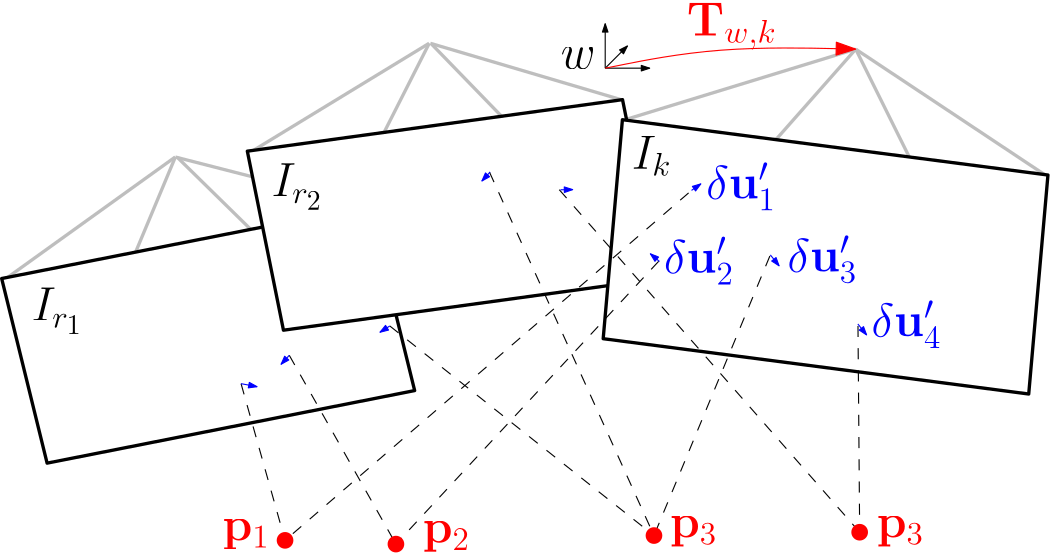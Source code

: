 <?xml version="1.0"?>
<!DOCTYPE ipe SYSTEM "ipe.dtd">
<ipe version="70005" creator="Ipe 7.1.1">
<info created="D:20120321002006" modified="D:20130825203333"/>
<ipestyle name="basic">
<symbol name="arrow/arc(spx)">
<path stroke="sym-stroke" fill="sym-stroke" pen="sym-pen">
0 0 m
-1 0.333 l
-1 -0.333 l
h
</path>
</symbol>
<symbol name="arrow/farc(spx)">
<path stroke="sym-stroke" fill="white" pen="sym-pen">
0 0 m
-1 0.333 l
-1 -0.333 l
h
</path>
</symbol>
<symbol name="mark/circle(sx)" transformations="translations">
<path fill="sym-stroke">
0.6 0 0 0.6 0 0 e
0.4 0 0 0.4 0 0 e
</path>
</symbol>
<symbol name="mark/disk(sx)" transformations="translations">
<path fill="sym-stroke">
0.6 0 0 0.6 0 0 e
</path>
</symbol>
<symbol name="mark/fdisk(sfx)" transformations="translations">
<group>
<path fill="sym-stroke" fillrule="eofill">
0.6 0 0 0.6 0 0 e
0.4 0 0 0.4 0 0 e
</path>
<path fill="sym-fill">
0.4 0 0 0.4 0 0 e
</path>
</group>
</symbol>
<symbol name="mark/box(sx)" transformations="translations">
<path fill="sym-stroke" fillrule="eofill">
-0.6 -0.6 m
0.6 -0.6 l
0.6 0.6 l
-0.6 0.6 l
h
-0.4 -0.4 m
0.4 -0.4 l
0.4 0.4 l
-0.4 0.4 l
h
</path>
</symbol>
<symbol name="mark/square(sx)" transformations="translations">
<path fill="sym-stroke">
-0.6 -0.6 m
0.6 -0.6 l
0.6 0.6 l
-0.6 0.6 l
h
</path>
</symbol>
<symbol name="mark/fsquare(sfx)" transformations="translations">
<group>
<path fill="sym-stroke" fillrule="eofill">
-0.6 -0.6 m
0.6 -0.6 l
0.6 0.6 l
-0.6 0.6 l
h
-0.4 -0.4 m
0.4 -0.4 l
0.4 0.4 l
-0.4 0.4 l
h
</path>
<path fill="sym-fill">
-0.4 -0.4 m
0.4 -0.4 l
0.4 0.4 l
-0.4 0.4 l
h
</path>
</group>
</symbol>
<symbol name="mark/cross(sx)" transformations="translations">
<group>
<path fill="sym-stroke">
-0.43 -0.57 m
0.57 0.43 l
0.43 0.57 l
-0.57 -0.43 l
h
</path>
<path fill="sym-stroke">
-0.43 0.57 m
0.57 -0.43 l
0.43 -0.57 l
-0.57 0.43 l
h
</path>
</group>
</symbol>
<symbol name="arrow/fnormal(spx)">
<path stroke="sym-stroke" fill="white" pen="sym-pen">
0 0 m
-1 0.333 l
-1 -0.333 l
h
</path>
</symbol>
<symbol name="arrow/pointed(spx)">
<path stroke="sym-stroke" fill="sym-stroke" pen="sym-pen">
0 0 m
-1 0.333 l
-0.8 0 l
-1 -0.333 l
h
</path>
</symbol>
<symbol name="arrow/fpointed(spx)">
<path stroke="sym-stroke" fill="white" pen="sym-pen">
0 0 m
-1 0.333 l
-0.8 0 l
-1 -0.333 l
h
</path>
</symbol>
<symbol name="arrow/linear(spx)">
<path stroke="sym-stroke" pen="sym-pen">
-1 0.333 m
0 0 l
-1 -0.333 l
</path>
</symbol>
<symbol name="arrow/fdouble(spx)">
<path stroke="sym-stroke" fill="white" pen="sym-pen">
0 0 m
-1 0.333 l
-1 -0.333 l
h
-1 0 m
-2 0.333 l
-2 -0.333 l
h
</path>
</symbol>
<symbol name="arrow/double(spx)">
<path stroke="sym-stroke" fill="sym-stroke" pen="sym-pen">
0 0 m
-1 0.333 l
-1 -0.333 l
h
-1 0 m
-2 0.333 l
-2 -0.333 l
h
</path>
</symbol>
<pen name="heavier" value="0.8"/>
<pen name="fat" value="1.2"/>
<pen name="ultrafat" value="2"/>
<symbolsize name="large" value="5"/>
<symbolsize name="small" value="2"/>
<symbolsize name="tiny" value="1.1"/>
<arrowsize name="large" value="10"/>
<arrowsize name="small" value="5"/>
<arrowsize name="tiny" value="3"/>
<color name="red" value="1 0 0"/>
<color name="green" value="0 1 0"/>
<color name="blue" value="0 0 1"/>
<color name="yellow" value="1 1 0"/>
<color name="orange" value="1 0.647 0"/>
<color name="gold" value="1 0.843 0"/>
<color name="purple" value="0.627 0.125 0.941"/>
<color name="gray" value="0.745"/>
<color name="brown" value="0.647 0.165 0.165"/>
<color name="navy" value="0 0 0.502"/>
<color name="pink" value="1 0.753 0.796"/>
<color name="seagreen" value="0.18 0.545 0.341"/>
<color name="turquoise" value="0.251 0.878 0.816"/>
<color name="violet" value="0.933 0.51 0.933"/>
<color name="darkblue" value="0 0 0.545"/>
<color name="darkcyan" value="0 0.545 0.545"/>
<color name="darkgray" value="0.663"/>
<color name="darkgreen" value="0 0.392 0"/>
<color name="darkmagenta" value="0.545 0 0.545"/>
<color name="darkorange" value="1 0.549 0"/>
<color name="darkred" value="0.545 0 0"/>
<color name="lightblue" value="0.678 0.847 0.902"/>
<color name="lightcyan" value="0.878 1 1"/>
<color name="lightgray" value="0.827"/>
<color name="lightgreen" value="0.565 0.933 0.565"/>
<color name="lightyellow" value="1 1 0.878"/>
<dashstyle name="dashed" value="[4] 0"/>
<dashstyle name="dotted" value="[1 3] 0"/>
<dashstyle name="dash dotted" value="[4 2 1 2] 0"/>
<dashstyle name="dash dot dotted" value="[4 2 1 2 1 2] 0"/>
<textsize name="large" value="\large"/>
<textsize name="Large" value="\Large"/>
<textsize name="LARGE" value="\LARGE"/>
<textsize name="huge" value="\huge"/>
<textsize name="Huge" value="\Huge"/>
<textsize name="small" value="\small"/>
<textsize name="footnote" value="\footnotesize"/>
<textsize name="tiny" value="\tiny"/>
<textstyle name="center" begin="\begin{center}" end="\end{center}"/>
<textstyle name="itemize" begin="\begin{itemize}" end="\end{itemize}"/>
<textstyle name="item" begin="\begin{itemize}\item{}" end="\end{itemize}"/>
<gridsize name="4 pts" value="4"/>
<gridsize name="8 pts (~3 mm)" value="8"/>
<gridsize name="16 pts (~6 mm)" value="16"/>
<gridsize name="32 pts (~12 mm)" value="32"/>
<gridsize name="10 pts (~3.5 mm)" value="10"/>
<gridsize name="20 pts (~7 mm)" value="20"/>
<gridsize name="14 pts (~5 mm)" value="14"/>
<gridsize name="28 pts (~10 mm)" value="28"/>
<gridsize name="56 pts (~20 mm)" value="56"/>
<anglesize name="90 deg" value="90"/>
<anglesize name="60 deg" value="60"/>
<anglesize name="45 deg" value="45"/>
<anglesize name="30 deg" value="30"/>
<anglesize name="22.5 deg" value="22.5"/>
<tiling name="falling" angle="-60" step="4" width="1"/>
<tiling name="rising" angle="30" step="4" width="1"/>
</ipestyle>
<page>
<layer name="alpha"/>
<view layers="alpha" active="alpha"/>
<path layer="alpha" matrix="0.868184 0.113394 -0.114896 0.856833 0.198673 88.8779" stroke="gray" pen="fat">
266.095 365.254 m
341.504 334.612 l
</path>
<path matrix="0.868184 0.113394 -0.114896 0.856833 0.198673 88.8779" stroke="gray" pen="fat">
266.056 365.273 m
189.479 323.688 l
</path>
<path matrix="0.868184 0.113394 -0.114896 0.856833 0.198673 88.8779" stroke="gray" pen="fat">
197.507 246.238 m
266.095 365.254 l
</path>
<path matrix="0.874585 0.0446346 -0.0452259 0.86315 122.367 121.663" stroke="gray" pen="fat">
95.7381 354.334 m
187.849 252.797 l
</path>
<path matrix="0.636147 0.125587 -0.120267 0.488698 43.2684 208.336" stroke="black" fill="white" pen="fat">
191.5 319 m
191.5 183 l
399.5 183 l
399.5 319 l
h
</path>
<path matrix="0.883148 0.0661608 -0.0707234 0.826173 71.8816 153.583" stroke="gray" pen="fat">
266.095 365.254 m
341.504 334.612 l
</path>
<path matrix="0.883148 0.0661608 -0.0707234 0.826173 71.4814 153.583" stroke="gray" pen="fat">
266.056 365.273 m
189.479 323.688 l
</path>
<path matrix="0.883148 0.0661608 -0.0707234 0.826173 71.4814 153.583" stroke="gray" pen="fat">
197.507 246.238 m
266.095 365.254 l
</path>
<path matrix="0.885975 0 0 0.828818 196.646 179.01" stroke="gray" pen="fat">
95.7381 354.334 m
187.849 252.797 l
</path>
<path matrix="0.979991 -0.199041 0.199041 0.979991 100.719 165.86" stroke="gray" pen="fat">
266.056 365.273 m
189.479 323.688 l
</path>
<path matrix="0.979991 -0.199041 0.199041 0.979991 100.719 165.86" stroke="gray" pen="fat">
266.095 365.254 m
341.504 334.612 l
</path>
<path matrix="0.979991 -0.199041 0.199041 0.979991 100.719 165.86" stroke="gray" pen="fat">
197.507 246.238 m
266.095 365.254 l
</path>
<path matrix="0.979991 -0.199041 0.199041 0.979991 100.719 165.86" stroke="gray" pen="fat">
266.095 365.254 m
350.61 256.597 l
</path>
<path matrix="0.649362 0.0891792 -0.0956383 0.473887 121.319 265.879" stroke="black" fill="white" pen="fat">
191.5 319 m
191.5 183 l
399.5 183 l
399.5 319 l
h
</path>
<path matrix="0.736499 -0.0957413 0.050897 0.579685 192.92 278.866" stroke="black" fill="white" pen="fat">
191.5 319 m
191.5 183 l
399.5 183 l
399.5 319 l
h
</path>
<path stroke="black" dash="dashed">
435 371.219 m
435.604 296.946 l
</path>
<path stroke="black" dash="dashed">
327.454 420.256 m
435.604 296.946 l
</path>
<text matrix="1 0 0 1 182.485 119.24" transformations="translations" pos="41.3711 298.689" stroke="black" type="label" width="18.687" height="11.759" depth="4.89" valign="baseline" size="LARGE">$I_{r_2}$</text>
<text matrix="1 0 0 1 312.144 129.128" transformations="translations" pos="41.3711 298.689" stroke="black" type="label" width="14.422" height="11.766" depth="2.58" valign="baseline" size="LARGE">$I_{k}$</text>
<path stroke="black" dash="dashed">
302.314 426.63 m
361.555 295.745 l
</path>
<path stroke="black" dash="dashed">
403.282 396.397 m
361.555 295.745 l
</path>
<path stroke="black" dash="dashed">
230.264 360.637 m
268.66 292.672 l
</path>
<path stroke="black" dash="dashed">
363.261 394.497 m
268.66 292.672 l
</path>
<path matrix="1 0 0 1 148.579 118.605" stroke="blue" arrow="normal/tiny">
226.492 301.399 m
229.84 303.743 l
</path>
<path matrix="1 0 0 1 141.474 119.789" stroke="blue" arrow="normal/tiny">
222.059 274.618 m
218.787 277.389 l
</path>
<path matrix="1 0 0 1 137.447 102.737" stroke="blue" arrow="normal/tiny">
266.003 294.044 m
269.143 290.12 l
</path>
<text matrix="0.922455 0 0 0.742771 109.6 244.856" transformations="translations" pos="293.489 231.903" stroke="blue" type="label" width="25.222" height="12.885" depth="4.26" valign="baseline" size="LARGE">$\delta\mathbf{u}_1&apos;$</text>
<text matrix="0.922455 0 0 0.742771 138.861 218.572" transformations="translations" pos="293.489 231.903" stroke="blue" type="label" width="25.222" height="12.885" depth="4.26" valign="baseline" size="LARGE">$\delta\mathbf{u}_3&apos;$</text>
<text matrix="0.922455 0 0 0.742771 94.4195 218.143" transformations="translations" pos="293.489 231.903" stroke="blue" type="label" width="25.222" height="12.885" depth="4.26" valign="baseline" size="LARGE">$\delta\mathbf{u}_2&apos;$</text>
<text matrix="1 0 0 1 96.1083 74.4903" transformations="translations" pos="41.3711 298.689" stroke="black" type="label" width="18.687" height="11.759" depth="4.89" valign="baseline" size="LARGE">$I_{r_1}$</text>
<path stroke="black" dash="dashed">
374.025 419.099 m
228.741 294.018 l
</path>
<path stroke="black" dash="dashed">
212.908 350.427 m
228.741 294.018 l
</path>
<path matrix="1 0 0 1 168.947 77.8691" stroke="blue" arrow="normal/tiny">
266.003 294.044 m
269.143 290.12 l
</path>
<text matrix="0.922455 0 0 0.742771 169.129 195.243" transformations="translations" pos="293.489 231.903" stroke="blue" type="label" width="25.222" height="12.885" depth="4.26" valign="baseline" size="LARGE">$\delta\mathbf{u}_4&apos;$</text>
<path stroke="black" arrow="normal/tiny">
344 464 m
344 480 l
</path>
<path stroke="black" arrow="normal/tiny">
344 464 m
360 464 l
</path>
<path stroke="black" arrow="normal/tiny">
344 464 m
352 472 l
</path>
<text matrix="1 0 0 1 -40 -16" transformations="translations" pos="368 480" stroke="black" type="label" width="12.513" height="7.412" depth="0" valign="baseline" size="LARGE">$w$</text>
<path stroke="red" arrow="normal/normal">
344 464 m
384 472
434.156 470.868 s
</path>
<text matrix="1 0 0 1 -2.60525 -4.26314" transformations="translations" pos="376 480" stroke="red" type="label" width="32.398" height="11.809" depth="4.91" valign="baseline" size="LARGE">$\mathbf{T}_{w,k}$</text>
<path stroke="blue" arrow="normal/tiny">
302.556 426.623 m
299.611 423.392 l
</path>
<path stroke="blue" arrow="normal/tiny">
327.898 420.228 m
332.279 420.29 l
</path>
<text matrix="0.903998 -0.183607 0.147842 0.727909 94.5272 249.096" transformations="translations" pos="279.88 133.678" stroke="red" type="label" width="17.111" height="7.649" depth="3.35" valign="baseline" size="LARGE">$\mathbf{p}_3$</text>
<use matrix="0.922455 0 0 0.742771 27.1535 198.824" name="mark/disk(sx)" pos="261.808 126.349" size="large" stroke="red"/>
<use matrix="0.922455 0 0 0.742771 -12.7656 200.17" name="mark/disk(sx)" pos="261.808 126.349" size="large" stroke="red"/>
<text matrix="0.903997 -0.183614 0.147847 0.727908 5.51747 247.226" transformations="translations" pos="279.88 133.678" stroke="red" type="label" width="17.111" height="7.649" depth="3.35" valign="baseline" size="LARGE">$\mathbf{p}_2$</text>
<text matrix="0.903998 -0.183607 0.147842 0.727909 -66.5744 248.073" transformations="translations" pos="279.88 133.678" stroke="red" type="label" width="17.111" height="7.649" depth="3.35" valign="baseline" size="LARGE">$\mathbf{p}_1$</text>
<text matrix="0.903998 -0.183607 0.147842 0.727909 168.975 249.096" transformations="translations" pos="279.88 133.678" stroke="red" type="label" width="17.111" height="7.649" depth="3.35" valign="baseline" size="LARGE">$\mathbf{p}_3$</text>
<use matrix="0.922455 0 0 0.742771 194.098 203.098" name="mark/disk(sx)" pos="261.808 126.349" size="large" stroke="red"/>
<path stroke="blue" arrow="normal/tiny">
212.908 350.427 m
218.651 349.336 l
</path>
<path matrix="1 0 0 1 -72.2919 -65.9862" stroke="blue" arrow="normal/tiny">
302.556 426.623 m
299.611 423.392 l
</path>
<path stroke="black" dash="dashed">
266.446 371.194 m
361.555 295.745 l
</path>
<path matrix="1 0 0 1 21.9996 11.1282" stroke="blue" arrow="normal/tiny">
244.447 360.066 m
240.927 357.817 l
</path>
<use matrix="0.922455 0 0 0.742771 120.049 201.897" name="mark/disk(sx)" pos="261.808 126.349" size="large" stroke="red"/>
</page>
</ipe>
